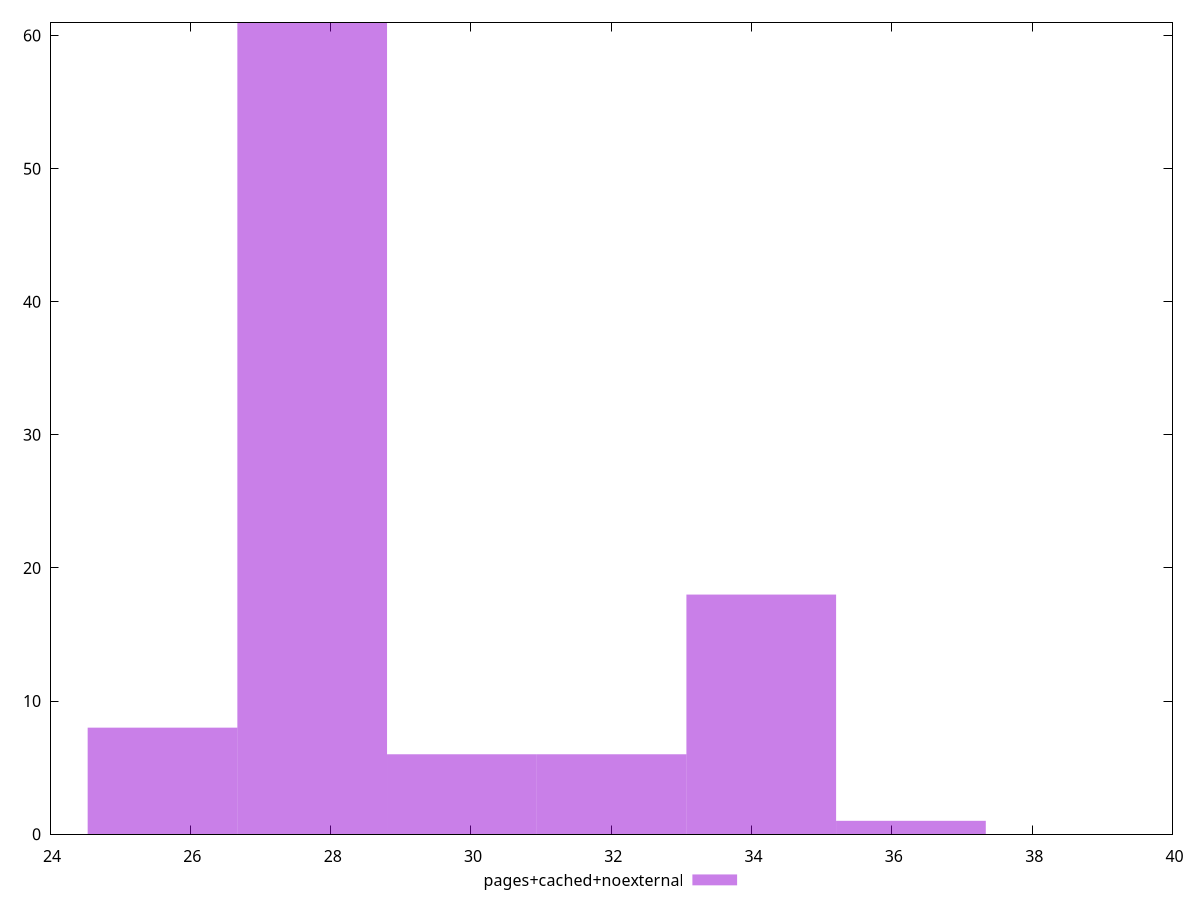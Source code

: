 $_pagesCachedNoexternal <<EOF
27.73728121543101 61
34.13819226514586 18
25.603644198859396 8
32.00455524857424 6
29.87091823200263 6
36.27182928171748 1
EOF
set key outside below
set terminal pngcairo
set output "report_00005_2020-11-02T22-26-11.212Z/max-potential-fid/pages+cached+noexternal//raw_hist.png"
set yrange [0:61]
set boxwidth 2.1336370165716163
set style fill transparent solid 0.5 noborder
plot $_pagesCachedNoexternal title "pages+cached+noexternal" with boxes ,
